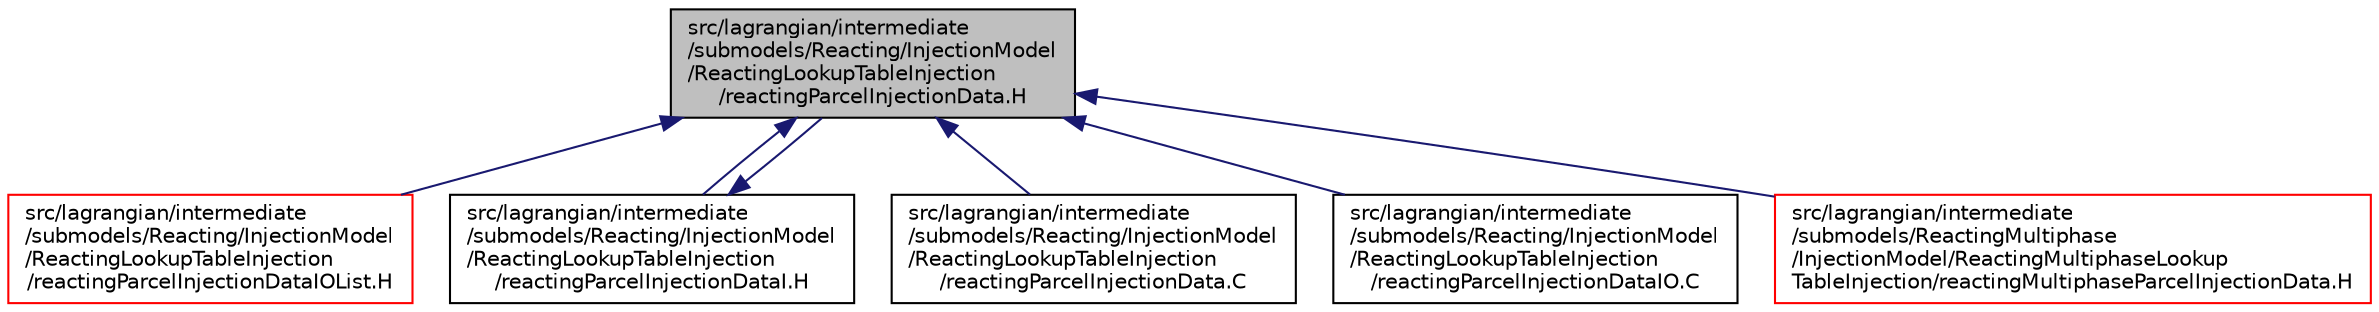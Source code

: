 digraph "src/lagrangian/intermediate/submodels/Reacting/InjectionModel/ReactingLookupTableInjection/reactingParcelInjectionData.H"
{
  bgcolor="transparent";
  edge [fontname="Helvetica",fontsize="10",labelfontname="Helvetica",labelfontsize="10"];
  node [fontname="Helvetica",fontsize="10",shape=record];
  Node101 [label="src/lagrangian/intermediate\l/submodels/Reacting/InjectionModel\l/ReactingLookupTableInjection\l/reactingParcelInjectionData.H",height=0.2,width=0.4,color="black", fillcolor="grey75", style="filled", fontcolor="black"];
  Node101 -> Node102 [dir="back",color="midnightblue",fontsize="10",style="solid",fontname="Helvetica"];
  Node102 [label="src/lagrangian/intermediate\l/submodels/Reacting/InjectionModel\l/ReactingLookupTableInjection\l/reactingParcelInjectionDataIOList.H",height=0.2,width=0.4,color="red",URL="$a06896.html"];
  Node101 -> Node108 [dir="back",color="midnightblue",fontsize="10",style="solid",fontname="Helvetica"];
  Node108 [label="src/lagrangian/intermediate\l/submodels/Reacting/InjectionModel\l/ReactingLookupTableInjection\l/reactingParcelInjectionDataI.H",height=0.2,width=0.4,color="black",URL="$a06887.html"];
  Node108 -> Node101 [dir="back",color="midnightblue",fontsize="10",style="solid",fontname="Helvetica"];
  Node101 -> Node109 [dir="back",color="midnightblue",fontsize="10",style="solid",fontname="Helvetica"];
  Node109 [label="src/lagrangian/intermediate\l/submodels/Reacting/InjectionModel\l/ReactingLookupTableInjection\l/reactingParcelInjectionData.C",height=0.2,width=0.4,color="black",URL="$a06881.html"];
  Node101 -> Node110 [dir="back",color="midnightblue",fontsize="10",style="solid",fontname="Helvetica"];
  Node110 [label="src/lagrangian/intermediate\l/submodels/Reacting/InjectionModel\l/ReactingLookupTableInjection\l/reactingParcelInjectionDataIO.C",height=0.2,width=0.4,color="black",URL="$a06890.html"];
  Node101 -> Node111 [dir="back",color="midnightblue",fontsize="10",style="solid",fontname="Helvetica"];
  Node111 [label="src/lagrangian/intermediate\l/submodels/ReactingMultiphase\l/InjectionModel/ReactingMultiphaseLookup\lTableInjection/reactingMultiphaseParcelInjectionData.H",height=0.2,width=0.4,color="red",URL="$a06962.html"];
}
